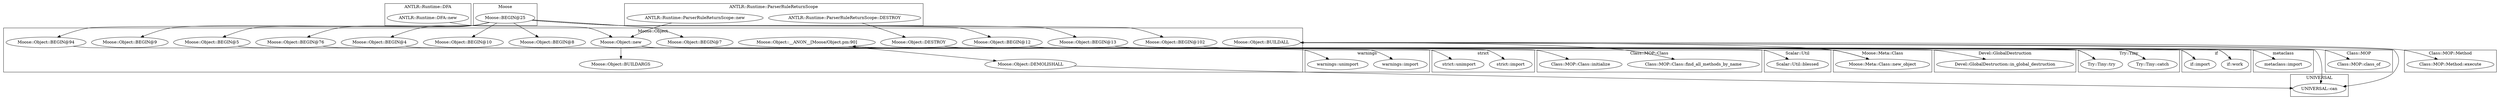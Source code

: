 digraph {
graph [overlap=false]
subgraph cluster_if {
	label="if";
	"if::import";
	"if::work";
}
subgraph cluster_warnings {
	label="warnings";
	"warnings::unimport";
	"warnings::import";
}
subgraph cluster_strict {
	label="strict";
	"strict::import";
	"strict::unimport";
}
subgraph cluster_Devel_GlobalDestruction {
	label="Devel::GlobalDestruction";
	"Devel::GlobalDestruction::in_global_destruction";
}
subgraph cluster_Class_MOP_Class {
	label="Class::MOP::Class";
	"Class::MOP::Class::find_all_methods_by_name";
	"Class::MOP::Class::initialize";
}
subgraph cluster_Class_MOP {
	label="Class::MOP";
	"Class::MOP::class_of";
}
subgraph cluster_ANTLR_Runtime_DFA {
	label="ANTLR::Runtime::DFA";
	"ANTLR::Runtime::DFA::new";
}
subgraph cluster_Moose {
	label="Moose";
	"Moose::BEGIN@25";
}
subgraph cluster_Moose_Object {
	label="Moose::Object";
	"Moose::Object::BEGIN@94";
	"Moose::Object::BEGIN@76";
	"Moose::Object::new";
	"Moose::Object::__ANON__[Moose/Object.pm:90]";
	"Moose::Object::DESTROY";
	"Moose::Object::BEGIN@13";
	"Moose::Object::BEGIN@12";
	"Moose::Object::BEGIN@102";
	"Moose::Object::BEGIN@5";
	"Moose::Object::BEGIN@9";
	"Moose::Object::DEMOLISHALL";
	"Moose::Object::BUILDARGS";
	"Moose::Object::BEGIN@8";
	"Moose::Object::BUILDALL";
	"Moose::Object::BEGIN@4";
	"Moose::Object::BEGIN@7";
	"Moose::Object::BEGIN@10";
}
subgraph cluster_Try_Tiny {
	label="Try::Tiny";
	"Try::Tiny::catch";
	"Try::Tiny::try";
}
subgraph cluster_metaclass {
	label="metaclass";
	"metaclass::import";
}
subgraph cluster_Scalar_Util {
	label="Scalar::Util";
	"Scalar::Util::blessed";
}
subgraph cluster_UNIVERSAL {
	label="UNIVERSAL";
	"UNIVERSAL::can";
}
subgraph cluster_Moose_Meta_Class {
	label="Moose::Meta::Class";
	"Moose::Meta::Class::new_object";
}
subgraph cluster_ANTLR_Runtime_ParserRuleReturnScope {
	label="ANTLR::Runtime::ParserRuleReturnScope";
	"ANTLR::Runtime::ParserRuleReturnScope::new";
	"ANTLR::Runtime::ParserRuleReturnScope::DESTROY";
}
subgraph cluster_Class_MOP_Method {
	label="Class::MOP::Method";
	"Class::MOP::Method::execute";
}
"Moose::Object::DESTROY" -> "Try::Tiny::try";
"Moose::Object::BUILDALL" -> "Class::MOP::Class::find_all_methods_by_name";
"Moose::Object::new" -> "Moose::Object::BUILDARGS";
"Moose::Object::new" -> "Scalar::Util::blessed";
"Moose::Object::BEGIN@13" -> "metaclass::import";
"Moose::Object::BUILDALL" -> "Class::MOP::class_of";
"Moose::Object::DESTROY" -> "Try::Tiny::catch";
"ANTLR::Runtime::ParserRuleReturnScope::DESTROY" -> "Moose::Object::DESTROY";
"Moose::Object::BUILDALL" -> "UNIVERSAL::can";
"Moose::Object::BEGIN@102" -> "UNIVERSAL::can";
"Moose::Object::DEMOLISHALL" -> "UNIVERSAL::can";
"Moose::BEGIN@25" -> "Moose::Object::BEGIN@10";
"Moose::Object::BEGIN@76" -> "strict::unimport";
"Moose::Object::BEGIN@5" -> "warnings::import";
"Moose::BEGIN@25" -> "Moose::Object::BEGIN@8";
"Moose::Object::new" -> "Moose::Meta::Class::new_object";
"Try::Tiny::try" -> "Moose::Object::__ANON__[Moose/Object.pm:90]";
"Moose::Object::new" -> "Class::MOP::Class::initialize";
"Moose::Meta::Class::new_object" -> "Moose::Object::BUILDALL";
"Moose::Object::BEGIN@4" -> "strict::import";
"Moose::Object::__ANON__[Moose/Object.pm:90]" -> "Moose::Object::DEMOLISHALL";
"Moose::Object::BEGIN@94" -> "warnings::unimport";
"ANTLR::Runtime::ParserRuleReturnScope::new" -> "Moose::Object::new";
"ANTLR::Runtime::DFA::new" -> "Moose::Object::new";
"Moose::BEGIN@25" -> "Moose::Object::BEGIN@102";
"Moose::BEGIN@25" -> "Moose::Object::BEGIN@12";
"Moose::BEGIN@25" -> "Moose::Object::BEGIN@5";
"Moose::Object::BEGIN@12" -> "if::work";
"Moose::Object::BEGIN@13" -> "if::work";
"Moose::Object::BUILDALL" -> "Class::MOP::Method::execute";
"Moose::BEGIN@25" -> "Moose::Object::BEGIN@13";
"Moose::Object::__ANON__[Moose/Object.pm:90]" -> "Devel::GlobalDestruction::in_global_destruction";
"Moose::Object::BEGIN@12" -> "if::import";
"Moose::Object::BEGIN@13" -> "if::import";
"Moose::BEGIN@25" -> "Moose::Object::BEGIN@7";
"Moose::BEGIN@25" -> "Moose::Object::BEGIN@9";
"Moose::BEGIN@25" -> "Moose::Object::BEGIN@4";
"Moose::BEGIN@25" -> "Moose::Object::BEGIN@76";
"Moose::BEGIN@25" -> "Moose::Object::BEGIN@94";
}

